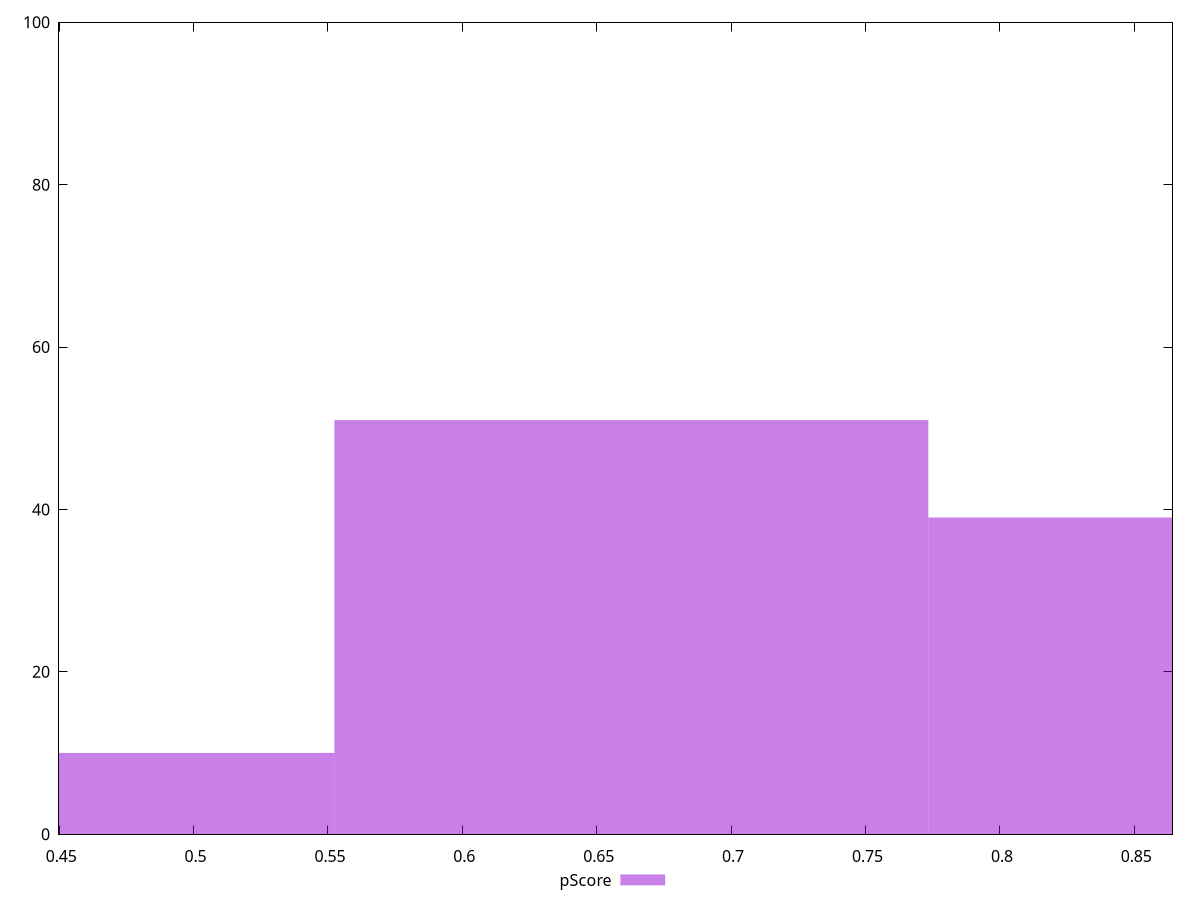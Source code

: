 reset

$pScore <<EOF
0.6628841185601264 51
0.44192274570675094 10
0.8838454914135019 39
EOF

set key outside below
set boxwidth 0.22096137285337547
set xrange [0.4499498789285023:0.8642062140396136]
set yrange [0:100]
set trange [0:100]
set style fill transparent solid 0.5 noborder
set terminal svg size 640, 490 enhanced background rgb 'white'
set output "report_00015_2021-02-09T16-11-33.973Z/first-contentful-paint/samples/pages/pScore/histogram.svg"

plot $pScore title "pScore" with boxes

reset
